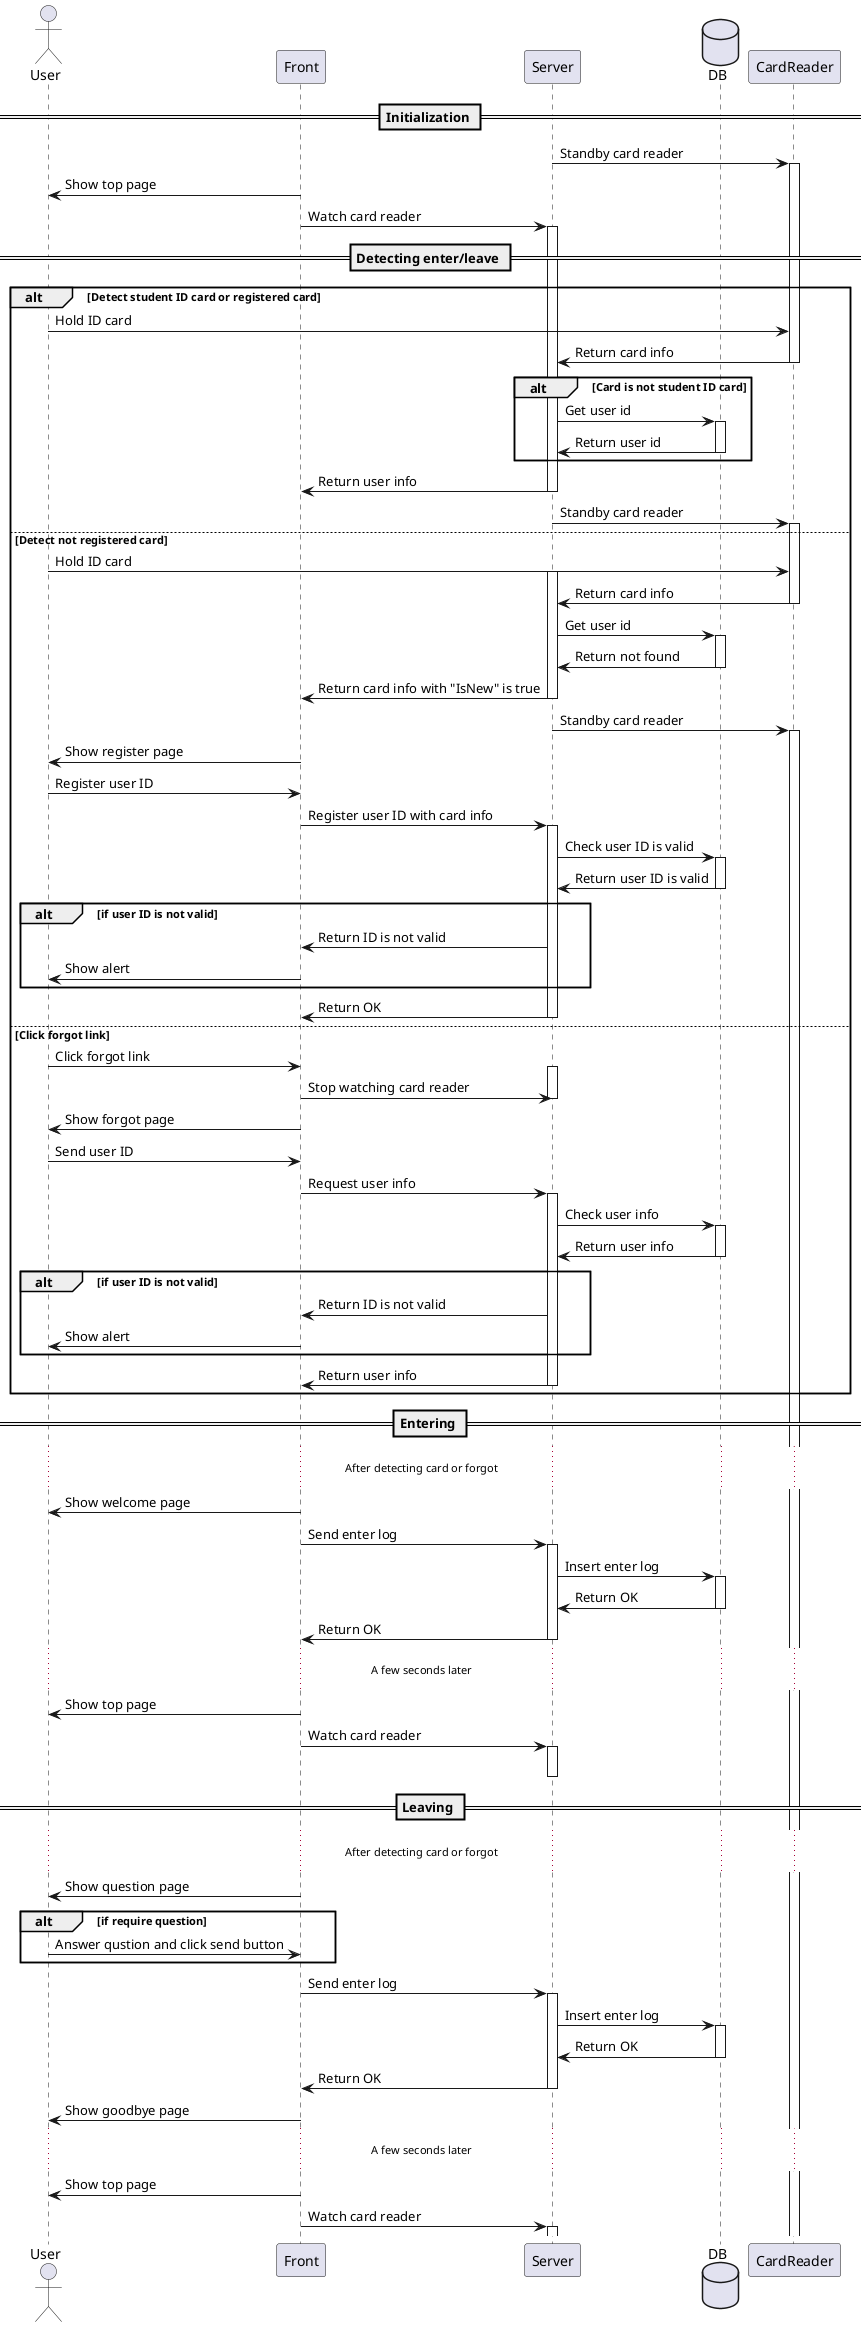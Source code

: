 @startuml sequence
actor User
participant Front
participant Server
database DB
participant CardReader

== Initialization ==
Server -> CardReader : Standby card reader
activate CardReader

Front -> User : Show top page
Front -> Server : Watch card reader
activate Server


== Detecting enter/leave ==
alt Detect student ID card or registered card
  User -> CardReader : Hold ID card
  CardReader -> Server : Return card info
  deactivate CardReader

  alt Card is not student ID card
    Server -> DB : Get user id
    activate DB
    DB -> Server : Return user id
    deactivate DB
  end

  Server -> Front : Return user info
  deactivate Server
  Server -> CardReader : Standby card reader
  activate CardReader
else Detect not registered card
  User -> CardReader : Hold ID card
  activate Server
  CardReader -> Server : Return card info
  deactivate CardReader
  Server -> DB : Get user id
  activate DB
  DB -> Server : Return not found
  deactivate DB

  Server -> Front : Return card info with "IsNew" is true
  deactivate Server

  Server -> CardReader : Standby card reader
  activate CardReader

  Front -> User : Show register page
  User -> Front : Register user ID

  Front -> Server : Register user ID with card info
  activate Server
  Server -> DB : Check user ID is valid
  activate DB
  DB -> Server : Return user ID is valid
  deactivate DB
  alt if user ID is not valid
  Server -> Front : Return ID is not valid
  Front -> User : Show alert
  end
  Server -> Front : Return OK
  deactivate Server
else Click forgot link
  User -> Front : Click forgot link
  activate Server
  Front -> Server : Stop watching card reader
  deactivate Server
  Front -> User : Show forgot page
  User -> Front : Send user ID

  Front -> Server : Request user info
  activate Server
  Server -> DB : Check user info
  activate DB
  DB -> Server : Return user info
  deactivate DB
  alt if user ID is not valid
  Server -> Front : Return ID is not valid
  Front -> User : Show alert
  end
  Server -> Front : Return user info
  deactivate Server
end

== Entering ==
... After detecting card or forgot ...
Front -> User : Show welcome page
Front -> Server : Send enter log
activate Server
Server -> DB : Insert enter log
activate DB
DB -> Server : Return OK
deactivate DB
Server -> Front : Return OK
deactivate Server
...A few seconds later...
Front -> User : Show top page
Front -> Server : Watch card reader
activate Server

== Leaving ==
deactivate Server
... After detecting card or forgot ...
Front -> User : Show question page
alt if require question
  User -> Front : Answer qustion and click send button
end
Front -> Server : Send enter log
activate Server
Server -> DB : Insert enter log
activate DB
DB -> Server : Return OK
deactivate DB
Server -> Front : Return OK
deactivate Server
Front -> User : Show goodbye page
...A few seconds later...
Front -> User : Show top page
Front -> Server : Watch card reader
activate Server

@enduml
